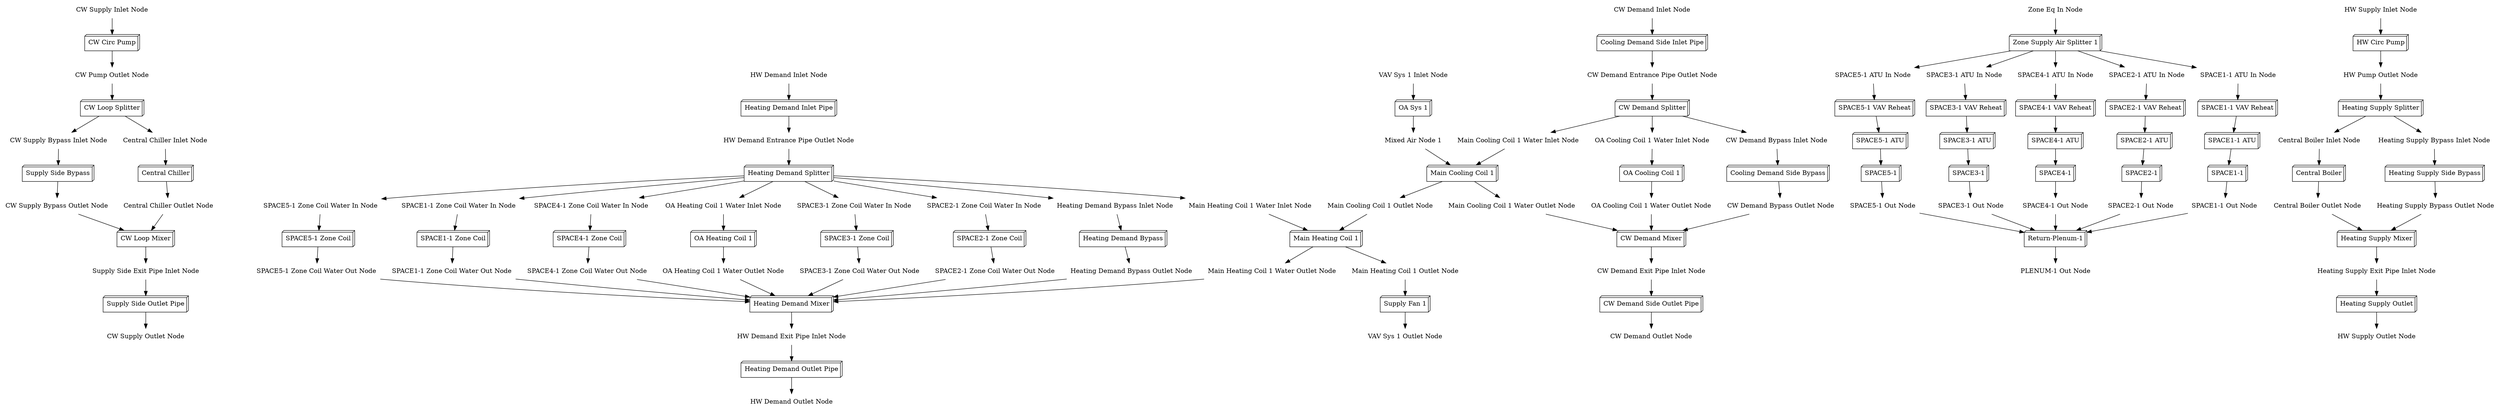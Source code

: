 digraph G {
"CW Pump Outlet Node" [shape=plaintext, label="CW Pump Outlet Node"];
"Supply Fan 1" [shape=box3d, label="Supply Fan 1"];
"SPACE4-1" [shape=box3d, label="SPACE4-1"];
"Heating Demand Outlet Pipe" [shape=box3d, label="Heating Demand Outlet Pipe"];
"CW Supply Outlet Node" [shape=plaintext, label="CW Supply Outlet Node"];
"Heating Supply Splitter" [shape=box3d, label="Heating Supply Splitter"];
"HW Demand Exit Pipe Inlet Node" [shape=plaintext, label="HW Demand Exit Pipe Inlet Node"];
"SPACE1-1 Zone Coil" [shape=box3d, label="SPACE1-1 Zone Coil"];
"SPACE4-1 VAV Reheat" [shape=box3d, label="SPACE4-1 VAV Reheat"];
"SPACE3-1 Zone Coil Water Out Node" [shape=plaintext, label="SPACE3-1 Zone Coil Water Out Node"];
"SPACE5-1 VAV Reheat" [shape=box3d, label="SPACE5-1 VAV Reheat"];
"Main Heating Coil 1 Water Inlet Node" [shape=plaintext, label="Main Heating Coil 1 Water Inlet Node"];
"Central Boiler Inlet Node" [shape=plaintext, label="Central Boiler Inlet Node"];
"Central Chiller" [shape=box3d, label="Central Chiller"];
"HW Supply Inlet Node" [shape=plaintext, label="HW Supply Inlet Node"];
"SPACE3-1" [shape=box3d, label="SPACE3-1"];
"Return-Plenum-1" [shape=box3d, label="Return-Plenum-1"];
"Heating Supply Side Bypass" [shape=box3d, label="Heating Supply Side Bypass"];
"HW Pump Outlet Node" [shape=plaintext, label="HW Pump Outlet Node"];
"SPACE1-1 VAV Reheat" [shape=box3d, label="SPACE1-1 VAV Reheat"];
"SPACE5-1 ATU In Node" [shape=plaintext, label="SPACE5-1 ATU In Node"];
"CW Supply Bypass Inlet Node" [shape=plaintext, label="CW Supply Bypass Inlet Node"];
"SPACE5-1 ATU" [shape=box3d, label="SPACE5-1 ATU"];
"HW Demand Entrance Pipe Outlet Node" [shape=plaintext, label="HW Demand Entrance Pipe Outlet Node"];
"HW Supply Outlet Node" [shape=plaintext, label="HW Supply Outlet Node"];
"SPACE5-1 Out Node" [shape=plaintext, label="SPACE5-1 Out Node"];
"HW Demand Inlet Node" [shape=plaintext, label="HW Demand Inlet Node"];
"CW Demand Outlet Node" [shape=plaintext, label="CW Demand Outlet Node"];
"Supply Side Outlet Pipe" [shape=box3d, label="Supply Side Outlet Pipe"];
"Heating Supply Bypass Outlet Node" [shape=plaintext, label="Heating Supply Bypass Outlet Node"];
"SPACE4-1 Zone Coil Water In Node" [shape=plaintext, label="SPACE4-1 Zone Coil Water In Node"];
"Heating Supply Exit Pipe Inlet Node" [shape=plaintext, label="Heating Supply Exit Pipe Inlet Node"];
"OA Heating Coil 1 Water Inlet Node" [shape=plaintext, label="OA Heating Coil 1 Water Inlet Node"];
"Supply Side Exit Pipe Inlet Node" [shape=plaintext, label="Supply Side Exit Pipe Inlet Node"];
"VAV Sys 1 Inlet Node" [shape=plaintext, label="VAV Sys 1 Inlet Node"];
"Main Cooling Coil 1 Water Outlet Node" [shape=plaintext, label="Main Cooling Coil 1 Water Outlet Node"];
"SPACE3-1 Zone Coil Water In Node" [shape=plaintext, label="SPACE3-1 Zone Coil Water In Node"];
"SPACE2-1 Zone Coil Water In Node" [shape=plaintext, label="SPACE2-1 Zone Coil Water In Node"];
"SPACE2-1 Out Node" [shape=plaintext, label="SPACE2-1 Out Node"];
"Heating Supply Bypass Inlet Node" [shape=plaintext, label="Heating Supply Bypass Inlet Node"];
"OA Heating Coil 1" [shape=box3d, label="OA Heating Coil 1"];
"SPACE1-1" [shape=box3d, label="SPACE1-1"];
"SPACE4-1 Out Node" [shape=plaintext, label="SPACE4-1 Out Node"];
"Heating Demand Inlet Pipe" [shape=box3d, label="Heating Demand Inlet Pipe"];
"Zone Eq In Node" [shape=plaintext, label="Zone Eq In Node"];
"Central Boiler" [shape=box3d, label="Central Boiler"];
"Central Chiller Inlet Node" [shape=plaintext, label="Central Chiller Inlet Node"];
"CW Demand Splitter" [shape=box3d, label="CW Demand Splitter"];
"CW Demand Side Outlet Pipe" [shape=box3d, label="CW Demand Side Outlet Pipe"];
"Heating Demand Bypass Inlet Node" [shape=plaintext, label="Heating Demand Bypass Inlet Node"];
"Heating Supply Mixer" [shape=box3d, label="Heating Supply Mixer"];
"VAV Sys 1 Outlet Node" [shape=plaintext, label="VAV Sys 1 Outlet Node"];
"SPACE2-1 Zone Coil" [shape=box3d, label="SPACE2-1 Zone Coil"];
"SPACE3-1 ATU In Node" [shape=plaintext, label="SPACE3-1 ATU In Node"];
"Central Boiler Outlet Node" [shape=plaintext, label="Central Boiler Outlet Node"];
"HW Circ Pump" [shape=box3d, label="HW Circ Pump"];
"Heating Demand Bypass" [shape=box3d, label="Heating Demand Bypass"];
"CW Demand Bypass Outlet Node" [shape=plaintext, label="CW Demand Bypass Outlet Node"];
"Mixed Air Node 1" [shape=plaintext, label="Mixed Air Node 1"];
"Heating Demand Splitter" [shape=box3d, label="Heating Demand Splitter"];
"SPACE4-1 ATU" [shape=box3d, label="SPACE4-1 ATU"];
"Main Cooling Coil 1" [shape=box3d, label="Main Cooling Coil 1"];
"SPACE2-1 VAV Reheat" [shape=box3d, label="SPACE2-1 VAV Reheat"];
"Main Heating Coil 1 Water Outlet Node" [shape=plaintext, label="Main Heating Coil 1 Water Outlet Node"];
"SPACE5-1 Zone Coil" [shape=box3d, label="SPACE5-1 Zone Coil"];
"SPACE5-1" [shape=box3d, label="SPACE5-1"];
"Main Cooling Coil 1 Outlet Node" [shape=plaintext, label="Main Cooling Coil 1 Outlet Node"];
"SPACE2-1" [shape=box3d, label="SPACE2-1"];
"SPACE4-1 ATU In Node" [shape=plaintext, label="SPACE4-1 ATU In Node"];
"CW Demand Mixer" [shape=box3d, label="CW Demand Mixer"];
"Main Heating Coil 1 Outlet Node" [shape=plaintext, label="Main Heating Coil 1 Outlet Node"];
"Cooling Demand Side Inlet Pipe" [shape=box3d, label="Cooling Demand Side Inlet Pipe"];
"CW Supply Inlet Node" [shape=plaintext, label="CW Supply Inlet Node"];
"Heating Demand Bypass Outlet Node" [shape=plaintext, label="Heating Demand Bypass Outlet Node"];
"SPACE5-1 Zone Coil Water Out Node" [shape=plaintext, label="SPACE5-1 Zone Coil Water Out Node"];
"PLENUM-1 Out Node" [shape=plaintext, label="PLENUM-1 Out Node"];
"Heating Demand Mixer" [shape=box3d, label="Heating Demand Mixer"];
"Central Chiller Outlet Node" [shape=plaintext, label="Central Chiller Outlet Node"];
"CW Circ Pump" [shape=box3d, label="CW Circ Pump"];
"CW Demand Bypass Inlet Node" [shape=plaintext, label="CW Demand Bypass Inlet Node"];
"Main Heating Coil 1" [shape=box3d, label="Main Heating Coil 1"];
"SPACE3-1 ATU" [shape=box3d, label="SPACE3-1 ATU"];
"CW Demand Entrance Pipe Outlet Node" [shape=plaintext, label="CW Demand Entrance Pipe Outlet Node"];
"CW Loop Splitter" [shape=box3d, label="CW Loop Splitter"];
"SPACE3-1 Zone Coil" [shape=box3d, label="SPACE3-1 Zone Coil"];
"SPACE3-1 Out Node" [shape=plaintext, label="SPACE3-1 Out Node"];
"SPACE1-1 Out Node" [shape=plaintext, label="SPACE1-1 Out Node"];
"CW Demand Exit Pipe Inlet Node" [shape=plaintext, label="CW Demand Exit Pipe Inlet Node"];
"OA Sys 1" [shape=box3d, label="OA Sys 1"];
"HW Demand Outlet Node" [shape=plaintext, label="HW Demand Outlet Node"];
"Main Cooling Coil 1 Water Inlet Node" [shape=plaintext, label="Main Cooling Coil 1 Water Inlet Node"];
"Heating Supply Outlet" [shape=box3d, label="Heating Supply Outlet"];
"SPACE2-1 ATU" [shape=box3d, label="SPACE2-1 ATU"];
"SPACE4-1 Zone Coil Water Out Node" [shape=plaintext, label="SPACE4-1 Zone Coil Water Out Node"];
"SPACE1-1 Zone Coil Water Out Node" [shape=plaintext, label="SPACE1-1 Zone Coil Water Out Node"];
"SPACE2-1 ATU In Node" [shape=plaintext, label="SPACE2-1 ATU In Node"];
"SPACE3-1 VAV Reheat" [shape=box3d, label="SPACE3-1 VAV Reheat"];
"OA Cooling Coil 1 Water Inlet Node" [shape=plaintext, label="OA Cooling Coil 1 Water Inlet Node"];
"SPACE1-1 ATU" [shape=box3d, label="SPACE1-1 ATU"];
"SPACE4-1 Zone Coil" [shape=box3d, label="SPACE4-1 Zone Coil"];
"Cooling Demand Side Bypass" [shape=box3d, label="Cooling Demand Side Bypass"];
"CW Demand Inlet Node" [shape=plaintext, label="CW Demand Inlet Node"];
"Zone Supply Air Splitter 1" [shape=box3d, label="Zone Supply Air Splitter 1"];
"OA Cooling Coil 1" [shape=box3d, label="OA Cooling Coil 1"];
"SPACE5-1 Zone Coil Water In Node" [shape=plaintext, label="SPACE5-1 Zone Coil Water In Node"];
"CW Supply Bypass Outlet Node" [shape=plaintext, label="CW Supply Bypass Outlet Node"];
"OA Cooling Coil 1 Water Outlet Node" [shape=plaintext, label="OA Cooling Coil 1 Water Outlet Node"];
"SPACE2-1 Zone Coil Water Out Node" [shape=plaintext, label="SPACE2-1 Zone Coil Water Out Node"];
"Supply Side Bypass" [shape=box3d, label="Supply Side Bypass"];
"SPACE1-1 ATU In Node" [shape=plaintext, label="SPACE1-1 ATU In Node"];
"SPACE1-1 Zone Coil Water In Node" [shape=plaintext, label="SPACE1-1 Zone Coil Water In Node"];
"OA Heating Coil 1 Water Outlet Node" [shape=plaintext, label="OA Heating Coil 1 Water Outlet Node"];
"CW Loop Mixer" [shape=box3d, label="CW Loop Mixer"];
"VAV Sys 1 Inlet Node" -> "OA Sys 1";
"OA Sys 1" -> "Mixed Air Node 1";
"Mixed Air Node 1" -> "Main Cooling Coil 1";
"Main Cooling Coil 1" -> "Main Cooling Coil 1 Outlet Node";
"Main Cooling Coil 1 Outlet Node" -> "Main Heating Coil 1";
"Main Heating Coil 1" -> "Main Heating Coil 1 Outlet Node";
"Main Heating Coil 1 Outlet Node" -> "Supply Fan 1";
"Supply Fan 1" -> "VAV Sys 1 Outlet Node";
"HW Supply Inlet Node" -> "HW Circ Pump";
"HW Circ Pump" -> "HW Pump Outlet Node";
"Central Boiler Inlet Node" -> "Central Boiler";
"Central Boiler" -> "Central Boiler Outlet Node";
"Heating Supply Bypass Inlet Node" -> "Heating Supply Side Bypass";
"Heating Supply Side Bypass" -> "Heating Supply Bypass Outlet Node";
"Heating Supply Exit Pipe Inlet Node" -> "Heating Supply Outlet";
"Heating Supply Outlet" -> "HW Supply Outlet Node";
"HW Demand Inlet Node" -> "Heating Demand Inlet Pipe";
"Heating Demand Inlet Pipe" -> "HW Demand Entrance Pipe Outlet Node";
"HW Demand Exit Pipe Inlet Node" -> "Heating Demand Outlet Pipe";
"Heating Demand Outlet Pipe" -> "HW Demand Outlet Node";
"SPACE1-1 Zone Coil Water In Node" -> "SPACE1-1 Zone Coil";
"SPACE1-1 Zone Coil" -> "SPACE1-1 Zone Coil Water Out Node";
"SPACE2-1 Zone Coil Water In Node" -> "SPACE2-1 Zone Coil";
"SPACE2-1 Zone Coil" -> "SPACE2-1 Zone Coil Water Out Node";
"SPACE3-1 Zone Coil Water In Node" -> "SPACE3-1 Zone Coil";
"SPACE3-1 Zone Coil" -> "SPACE3-1 Zone Coil Water Out Node";
"SPACE4-1 Zone Coil Water In Node" -> "SPACE4-1 Zone Coil";
"SPACE4-1 Zone Coil" -> "SPACE4-1 Zone Coil Water Out Node";
"SPACE5-1 Zone Coil Water In Node" -> "SPACE5-1 Zone Coil";
"SPACE5-1 Zone Coil" -> "SPACE5-1 Zone Coil Water Out Node";
"OA Heating Coil 1 Water Inlet Node" -> "OA Heating Coil 1";
"OA Heating Coil 1" -> "OA Heating Coil 1 Water Outlet Node";
"Main Heating Coil 1 Water Inlet Node" -> "Main Heating Coil 1";
"Main Heating Coil 1" -> "Main Heating Coil 1 Water Outlet Node";
"Heating Demand Bypass Inlet Node" -> "Heating Demand Bypass";
"Heating Demand Bypass" -> "Heating Demand Bypass Outlet Node";
"CW Demand Inlet Node" -> "Cooling Demand Side Inlet Pipe";
"Cooling Demand Side Inlet Pipe" -> "CW Demand Entrance Pipe Outlet Node";
"Main Cooling Coil 1 Water Inlet Node" -> "Main Cooling Coil 1";
"Main Cooling Coil 1" -> "Main Cooling Coil 1 Water Outlet Node";
"OA Cooling Coil 1 Water Inlet Node" -> "OA Cooling Coil 1";
"OA Cooling Coil 1" -> "OA Cooling Coil 1 Water Outlet Node";
"CW Demand Bypass Inlet Node" -> "Cooling Demand Side Bypass";
"Cooling Demand Side Bypass" -> "CW Demand Bypass Outlet Node";
"CW Demand Exit Pipe Inlet Node" -> "CW Demand Side Outlet Pipe";
"CW Demand Side Outlet Pipe" -> "CW Demand Outlet Node";
"Supply Side Exit Pipe Inlet Node" -> "Supply Side Outlet Pipe";
"Supply Side Outlet Pipe" -> "CW Supply Outlet Node";
"CW Supply Inlet Node" -> "CW Circ Pump";
"CW Circ Pump" -> "CW Pump Outlet Node";
"Central Chiller Inlet Node" -> "Central Chiller";
"Central Chiller" -> "Central Chiller Outlet Node";
"CW Supply Bypass Inlet Node" -> "Supply Side Bypass";
"Supply Side Bypass" -> "CW Supply Bypass Outlet Node";
"HW Demand Entrance Pipe Outlet Node" -> "Heating Demand Splitter";
"Heating Demand Splitter" -> "SPACE1-1 Zone Coil Water In Node";
"Heating Demand Splitter" -> "SPACE2-1 Zone Coil Water In Node";
"Heating Demand Splitter" -> "SPACE3-1 Zone Coil Water In Node";
"Heating Demand Splitter" -> "SPACE4-1 Zone Coil Water In Node";
"Heating Demand Splitter" -> "SPACE5-1 Zone Coil Water In Node";
"Heating Demand Splitter" -> "OA Heating Coil 1 Water Inlet Node";
"Heating Demand Splitter" -> "Main Heating Coil 1 Water Inlet Node";
"Heating Demand Splitter" -> "Heating Demand Bypass Inlet Node";
"HW Pump Outlet Node" -> "Heating Supply Splitter";
"Heating Supply Splitter" -> "Central Boiler Inlet Node";
"Heating Supply Splitter" -> "Heating Supply Bypass Inlet Node";
"CW Pump Outlet Node" -> "CW Loop Splitter";
"CW Loop Splitter" -> "Central Chiller Inlet Node";
"CW Loop Splitter" -> "CW Supply Bypass Inlet Node";
"CW Demand Entrance Pipe Outlet Node" -> "CW Demand Splitter";
"CW Demand Splitter" -> "Main Cooling Coil 1 Water Inlet Node";
"CW Demand Splitter" -> "OA Cooling Coil 1 Water Inlet Node";
"CW Demand Splitter" -> "CW Demand Bypass Inlet Node";
"Heating Demand Mixer" -> "HW Demand Exit Pipe Inlet Node";
"SPACE1-1 Zone Coil Water Out Node" -> "Heating Demand Mixer";
"SPACE2-1 Zone Coil Water Out Node" -> "Heating Demand Mixer";
"SPACE3-1 Zone Coil Water Out Node" -> "Heating Demand Mixer";
"SPACE4-1 Zone Coil Water Out Node" -> "Heating Demand Mixer";
"SPACE5-1 Zone Coil Water Out Node" -> "Heating Demand Mixer";
"OA Heating Coil 1 Water Outlet Node" -> "Heating Demand Mixer";
"Main Heating Coil 1 Water Outlet Node" -> "Heating Demand Mixer";
"Heating Demand Bypass Outlet Node" -> "Heating Demand Mixer";
"Heating Supply Mixer" -> "Heating Supply Exit Pipe Inlet Node";
"Central Boiler Outlet Node" -> "Heating Supply Mixer";
"Heating Supply Bypass Outlet Node" -> "Heating Supply Mixer";
"CW Loop Mixer" -> "Supply Side Exit Pipe Inlet Node";
"Central Chiller Outlet Node" -> "CW Loop Mixer";
"CW Supply Bypass Outlet Node" -> "CW Loop Mixer";
"CW Demand Mixer" -> "CW Demand Exit Pipe Inlet Node";
"Main Cooling Coil 1 Water Outlet Node" -> "CW Demand Mixer";
"OA Cooling Coil 1 Water Outlet Node" -> "CW Demand Mixer";
"CW Demand Bypass Outlet Node" -> "CW Demand Mixer";
"Zone Eq In Node" -> "Zone Supply Air Splitter 1";
"Zone Supply Air Splitter 1" -> "SPACE1-1 ATU In Node";
"Zone Supply Air Splitter 1" -> "SPACE2-1 ATU In Node";
"Zone Supply Air Splitter 1" -> "SPACE3-1 ATU In Node";
"Zone Supply Air Splitter 1" -> "SPACE4-1 ATU In Node";
"Zone Supply Air Splitter 1" -> "SPACE5-1 ATU In Node";
"Return-Plenum-1" -> "PLENUM-1 Out Node";
"SPACE1-1 Out Node" -> "Return-Plenum-1";
"SPACE2-1 Out Node" -> "Return-Plenum-1";
"SPACE3-1 Out Node" -> "Return-Plenum-1";
"SPACE4-1 Out Node" -> "Return-Plenum-1";
"SPACE5-1 Out Node" -> "Return-Plenum-1";
"SPACE1-1" -> "SPACE1-1 Out Node";
"SPACE2-1" -> "SPACE2-1 Out Node";
"SPACE3-1" -> "SPACE3-1 Out Node";
"SPACE4-1" -> "SPACE4-1 Out Node";
"SPACE5-1" -> "SPACE5-1 Out Node";
"SPACE1-1 ATU" -> "SPACE1-1";
"SPACE2-1 ATU" -> "SPACE2-1";
"SPACE3-1 ATU" -> "SPACE3-1";
"SPACE4-1 ATU" -> "SPACE4-1";
"SPACE5-1 ATU" -> "SPACE5-1";
"SPACE1-1 VAV Reheat" -> "SPACE1-1 ATU";
"SPACE2-1 VAV Reheat" -> "SPACE2-1 ATU";
"SPACE3-1 VAV Reheat" -> "SPACE3-1 ATU";
"SPACE4-1 VAV Reheat" -> "SPACE4-1 ATU";
"SPACE5-1 VAV Reheat" -> "SPACE5-1 ATU";
"SPACE1-1 ATU In Node" -> "SPACE1-1 VAV Reheat";
"SPACE2-1 ATU In Node" -> "SPACE2-1 VAV Reheat";
"SPACE3-1 ATU In Node" -> "SPACE3-1 VAV Reheat";
"SPACE4-1 ATU In Node" -> "SPACE4-1 VAV Reheat";
"SPACE5-1 ATU In Node" -> "SPACE5-1 VAV Reheat";
}
